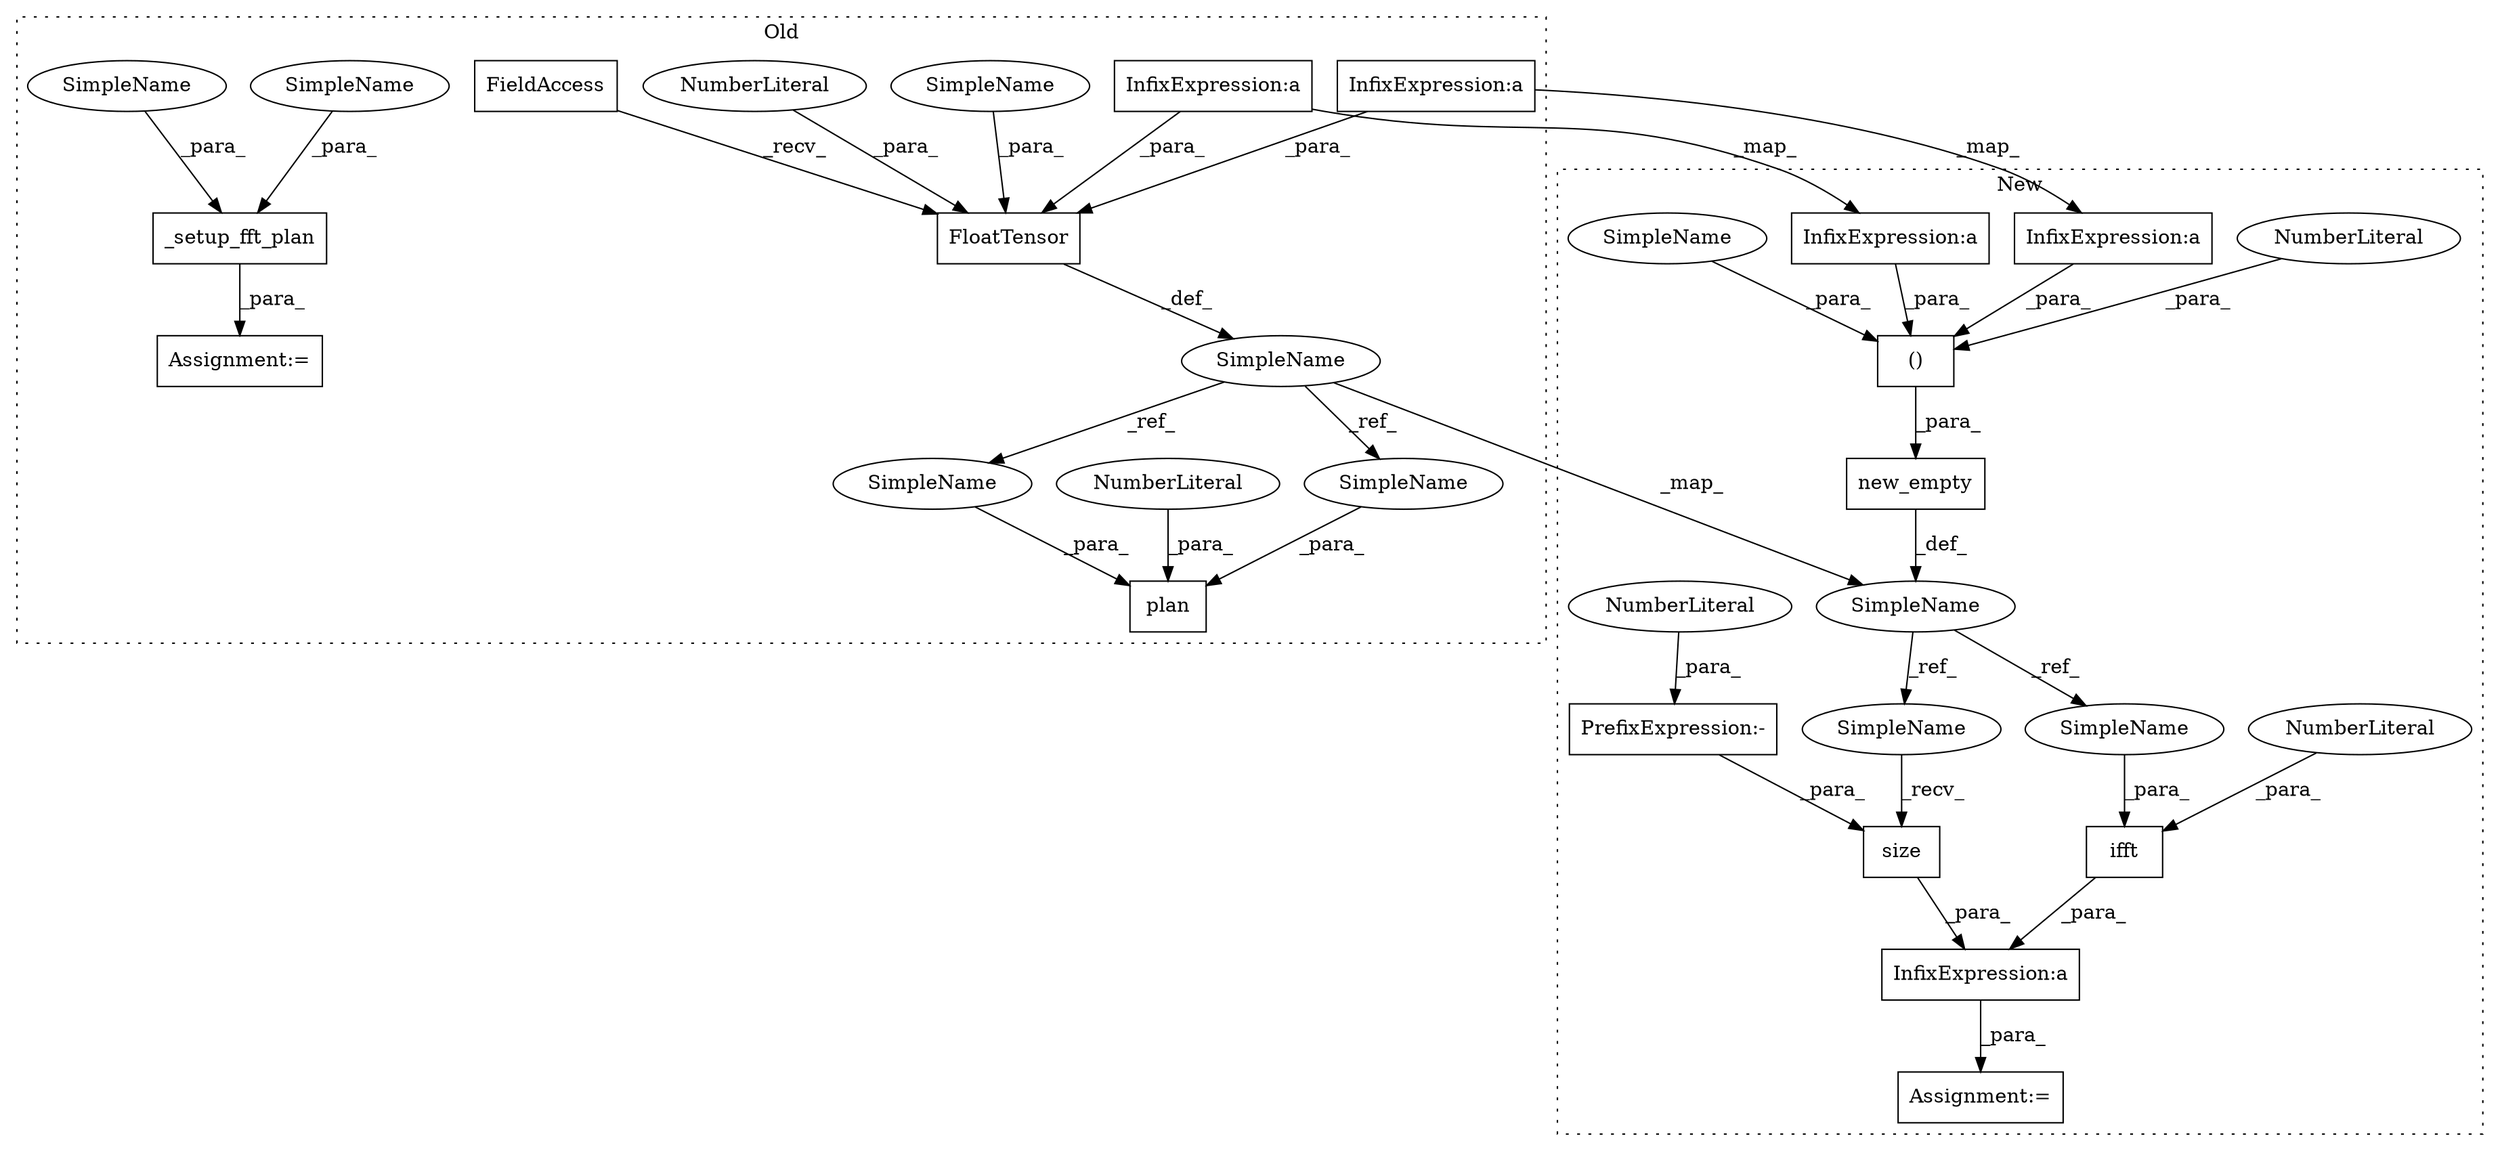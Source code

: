digraph G {
subgraph cluster0 {
1 [label="plan" a="32" s="5123,5143" l="5,1" shape="box"];
7 [label="NumberLiteral" a="34" s="5142" l="1" shape="ellipse"];
10 [label="SimpleName" a="42" s="5014" l="6" shape="ellipse"];
14 [label="InfixExpression:a" a="27" s="5052" l="3" shape="box"];
15 [label="_setup_fft_plan" a="32" s="4857,4885" l="16,1" shape="box"];
17 [label="InfixExpression:a" a="27" s="5062" l="3" shape="box"];
18 [label="FloatTensor" a="32" s="5032,5082" l="12,1" shape="box"];
19 [label="NumberLiteral" a="34" s="5081" l="1" shape="ellipse"];
20 [label="FieldAccess" a="22" s="5021" l="10" shape="box"];
21 [label="Assignment:=" a="7" s="4856" l="1" shape="box"];
26 [label="SimpleName" a="42" s="5128" l="6" shape="ellipse"];
27 [label="SimpleName" a="42" s="5135" l="6" shape="ellipse"];
28 [label="SimpleName" a="42" s="5044" l="6" shape="ellipse"];
29 [label="SimpleName" a="42" s="4879" l="6" shape="ellipse"];
30 [label="SimpleName" a="42" s="4873" l="5" shape="ellipse"];
label = "Old";
style="dotted";
}
subgraph cluster1 {
2 [label="()" a="106" s="4763" l="92" shape="box"];
3 [label="NumberLiteral" a="34" s="4854" l="1" shape="ellipse"];
4 [label="new_empty" a="32" s="4748,4855" l="15,2" shape="box"];
5 [label="Assignment:=" a="7" s="4903" l="1" shape="box"];
6 [label="InfixExpression:a" a="27" s="4925" l="3" shape="box"];
8 [label="size" a="32" s="4936,4943" l="5,1" shape="box"];
9 [label="SimpleName" a="42" s="4739" l="6" shape="ellipse"];
11 [label="ifft" a="32" s="4911,4924" l="5,1" shape="box"];
12 [label="NumberLiteral" a="34" s="4923" l="1" shape="ellipse"];
13 [label="InfixExpression:a" a="27" s="4832" l="3" shape="box"];
16 [label="InfixExpression:a" a="27" s="4808" l="3" shape="box"];
22 [label="PrefixExpression:-" a="38" s="4941" l="1" shape="box"];
23 [label="NumberLiteral" a="34" s="4942" l="1" shape="ellipse"];
24 [label="SimpleName" a="42" s="4929" l="6" shape="ellipse"];
25 [label="SimpleName" a="42" s="4916" l="6" shape="ellipse"];
31 [label="SimpleName" a="42" s="4763" l="6" shape="ellipse"];
label = "New";
style="dotted";
}
2 -> 4 [label="_para_"];
3 -> 2 [label="_para_"];
4 -> 9 [label="_def_"];
6 -> 5 [label="_para_"];
7 -> 1 [label="_para_"];
8 -> 6 [label="_para_"];
9 -> 24 [label="_ref_"];
9 -> 25 [label="_ref_"];
10 -> 27 [label="_ref_"];
10 -> 26 [label="_ref_"];
10 -> 9 [label="_map_"];
11 -> 6 [label="_para_"];
12 -> 11 [label="_para_"];
13 -> 2 [label="_para_"];
14 -> 13 [label="_map_"];
14 -> 18 [label="_para_"];
15 -> 21 [label="_para_"];
16 -> 2 [label="_para_"];
17 -> 16 [label="_map_"];
17 -> 18 [label="_para_"];
18 -> 10 [label="_def_"];
19 -> 18 [label="_para_"];
20 -> 18 [label="_recv_"];
22 -> 8 [label="_para_"];
23 -> 22 [label="_para_"];
24 -> 8 [label="_recv_"];
25 -> 11 [label="_para_"];
26 -> 1 [label="_para_"];
27 -> 1 [label="_para_"];
28 -> 18 [label="_para_"];
29 -> 15 [label="_para_"];
30 -> 15 [label="_para_"];
31 -> 2 [label="_para_"];
}